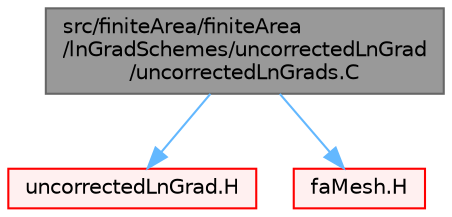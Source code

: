 digraph "src/finiteArea/finiteArea/lnGradSchemes/uncorrectedLnGrad/uncorrectedLnGrads.C"
{
 // LATEX_PDF_SIZE
  bgcolor="transparent";
  edge [fontname=Helvetica,fontsize=10,labelfontname=Helvetica,labelfontsize=10];
  node [fontname=Helvetica,fontsize=10,shape=box,height=0.2,width=0.4];
  Node1 [id="Node000001",label="src/finiteArea/finiteArea\l/lnGradSchemes/uncorrectedLnGrad\l/uncorrectedLnGrads.C",height=0.2,width=0.4,color="gray40", fillcolor="grey60", style="filled", fontcolor="black",tooltip=" "];
  Node1 -> Node2 [id="edge1_Node000001_Node000002",color="steelblue1",style="solid",tooltip=" "];
  Node2 [id="Node000002",label="uncorrectedLnGrad.H",height=0.2,width=0.4,color="red", fillcolor="#FFF0F0", style="filled",URL="$uncorrectedLnGrad_8H.html",tooltip=" "];
  Node1 -> Node149 [id="edge2_Node000001_Node000149",color="steelblue1",style="solid",tooltip=" "];
  Node149 [id="Node000149",label="faMesh.H",height=0.2,width=0.4,color="red", fillcolor="#FFF0F0", style="filled",URL="$faMesh_8H.html",tooltip=" "];
}
